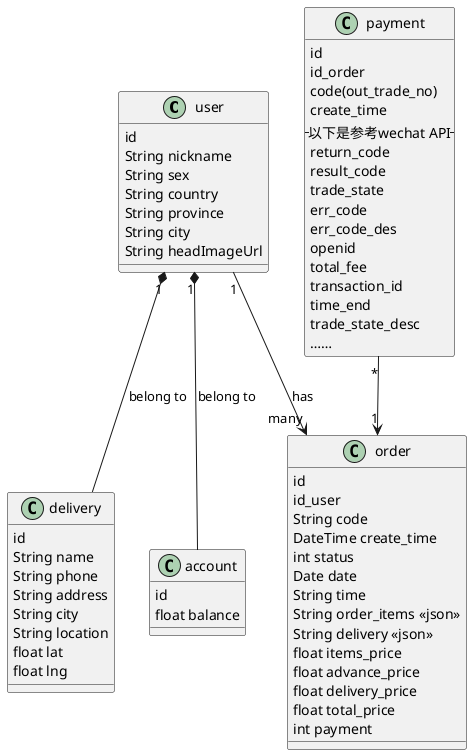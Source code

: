@startuml

skinparam packageStyle rect

class user{
	id
	String nickname
	String sex
	String country
	String province
	String city
	String headImageUrl
}

class delivery{
	id
	String name
	String phone
	String address
	String city
	String location
	float lat
	float lng
}

class account{
	id
	float balance
}

class order{
	id
	id_user
	String code
	DateTime create_time
	int status
	Date date
	String time
	String order_items <<json>>
	String delivery <<json>>
	float items_price
	float advance_price
	float delivery_price
	float total_price
	int payment
}

class payment{
	id
	id_order
	code(out_trade_no)
	create_time
	-- 以下是参考wechat API --
	return_code
	result_code
	trade_state
	err_code
	err_code_des	
	openid
	total_fee
	transaction_id
	time_end
	trade_state_desc
	……
}

payment "*" --> "1" order

user "1" *-- account : belong to
user "1" *-- delivery : belong to
user "1" --> "many" order : has

@enduml
